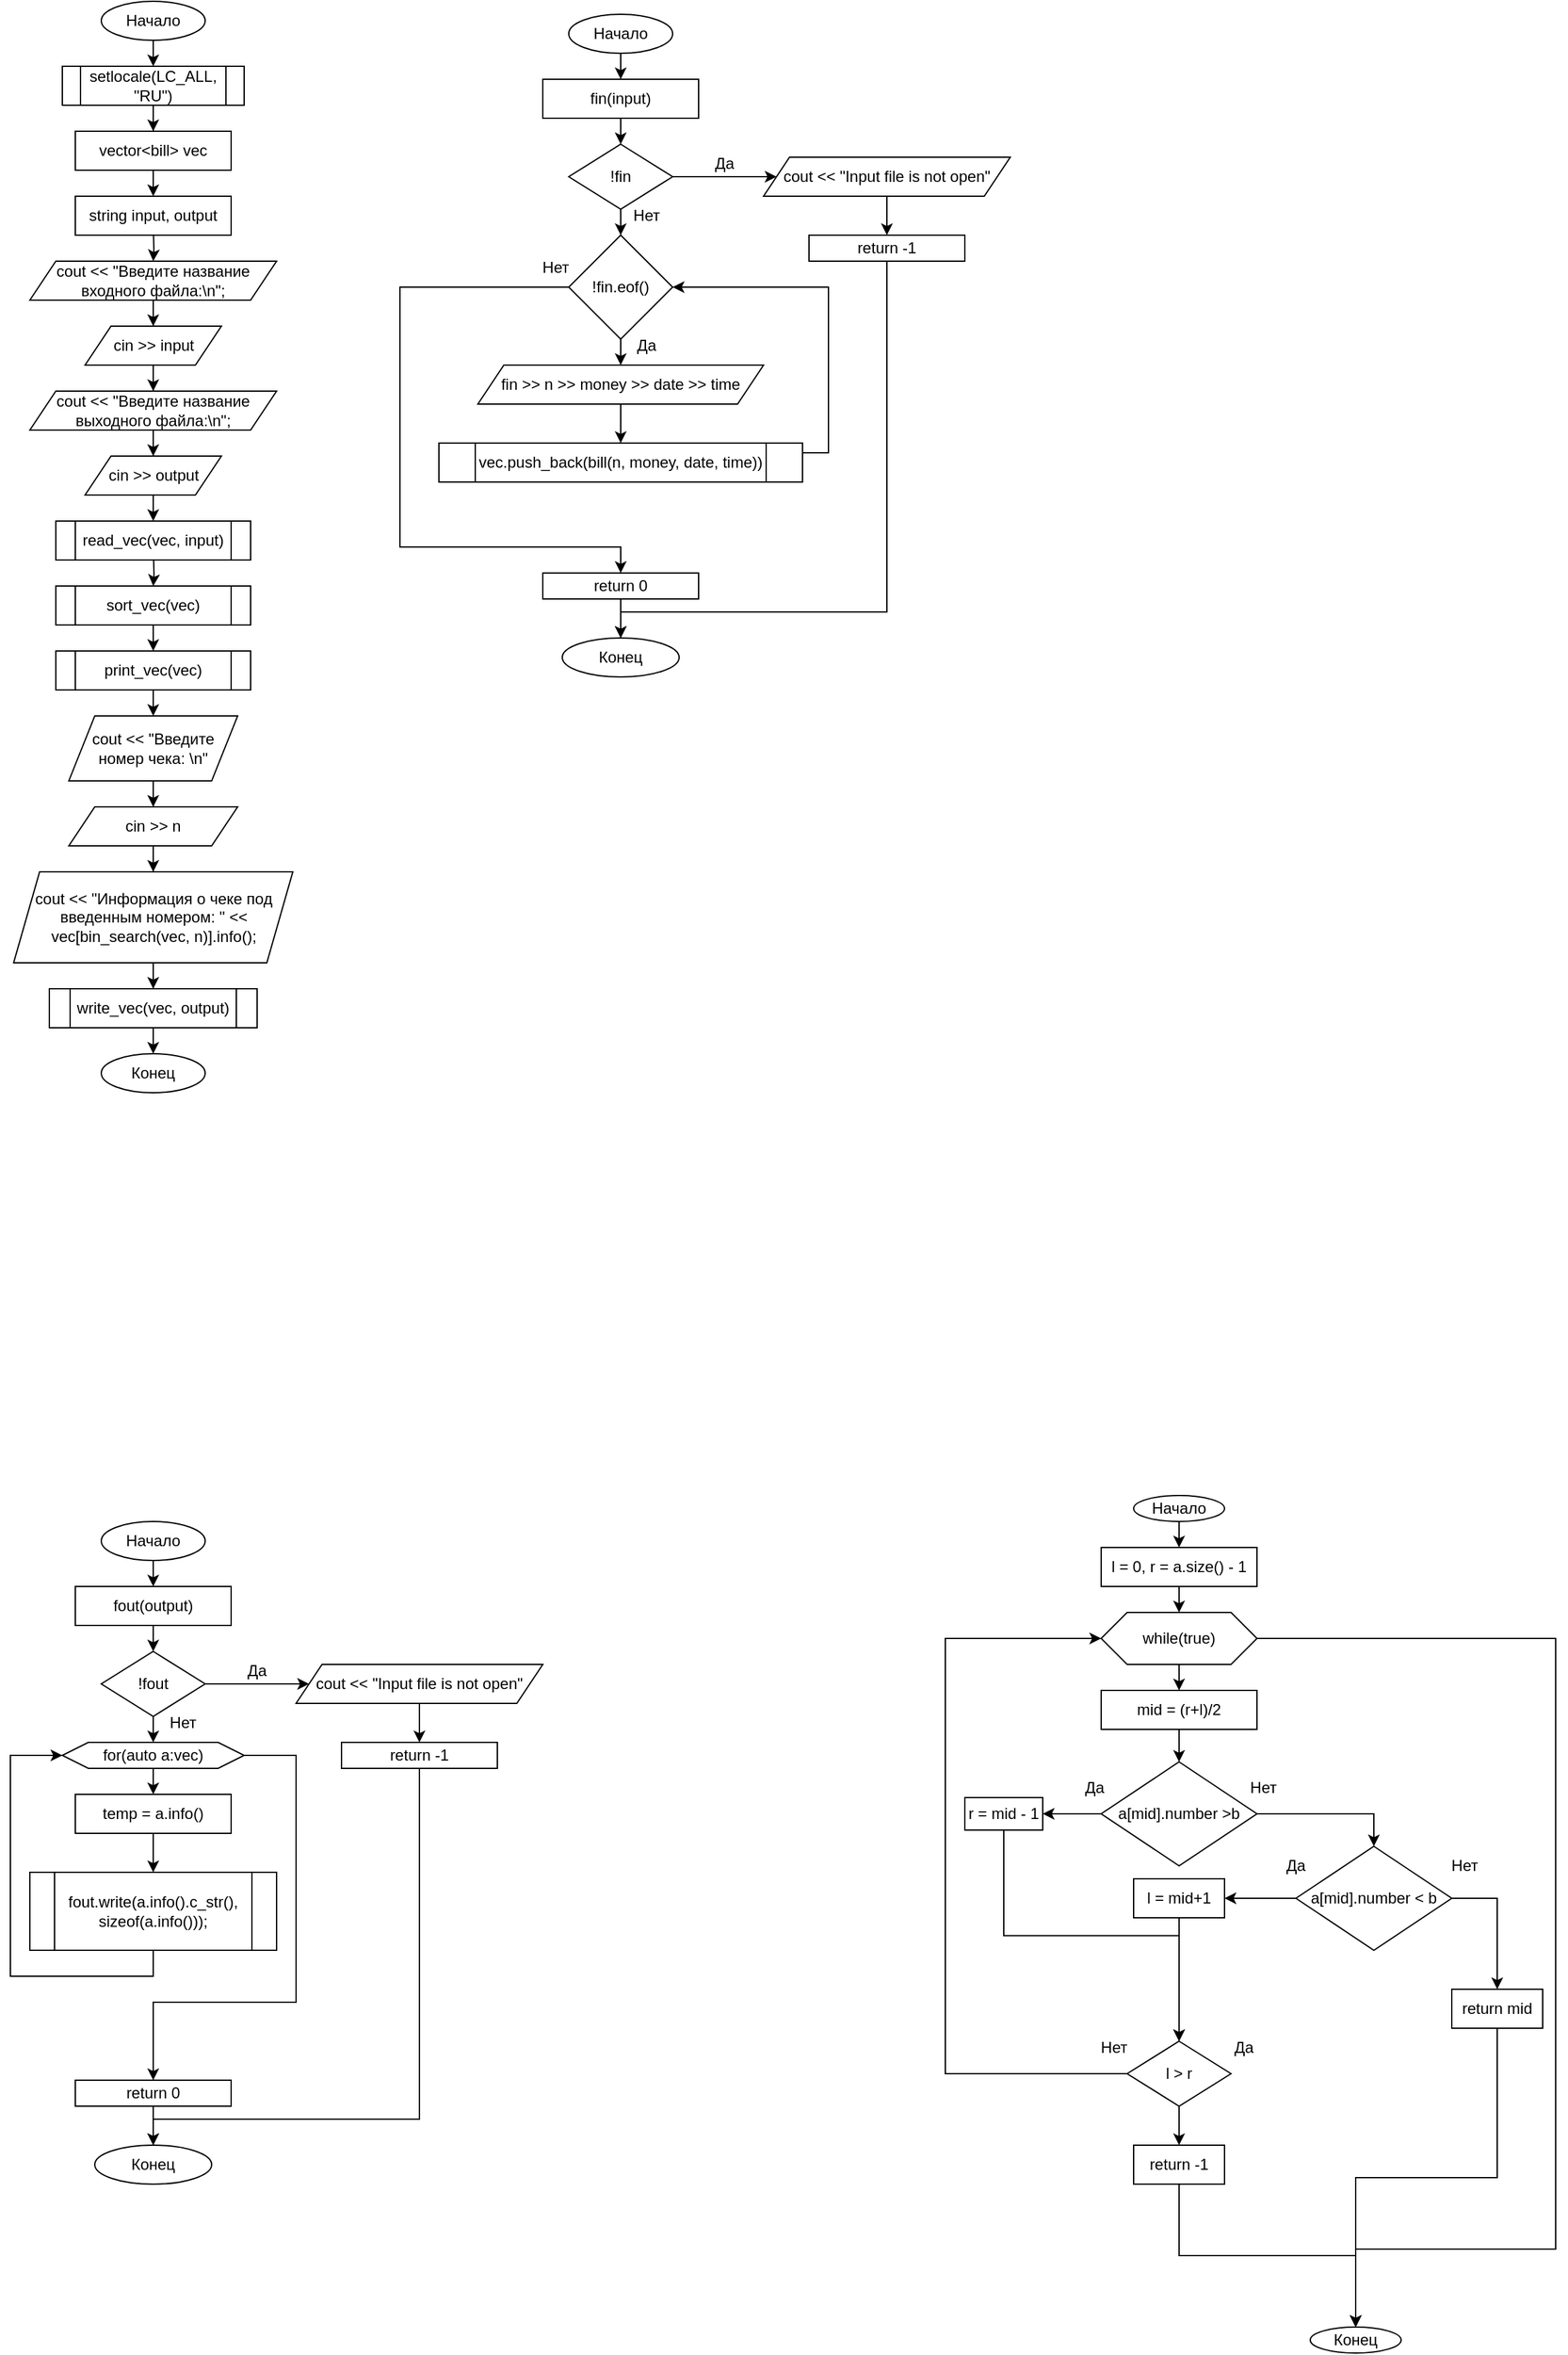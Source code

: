 <mxfile version="24.9.2">
  <diagram id="C5RBs43oDa-KdzZeNtuy" name="Page-1">
    <mxGraphModel dx="599" dy="1482" grid="1" gridSize="10" guides="1" tooltips="1" connect="1" arrows="1" fold="1" page="1" pageScale="1" pageWidth="827" pageHeight="1169" math="0" shadow="0">
      <root>
        <mxCell id="WIyWlLk6GJQsqaUBKTNV-0" />
        <mxCell id="WIyWlLk6GJQsqaUBKTNV-1" parent="WIyWlLk6GJQsqaUBKTNV-0" />
        <mxCell id="7FSXM4tq-Q16qzd7noBq-3" style="edgeStyle=orthogonalEdgeStyle;rounded=0;orthogonalLoop=1;jettySize=auto;html=1;exitX=0.5;exitY=1;exitDx=0;exitDy=0;entryX=0.5;entryY=0;entryDx=0;entryDy=0;" parent="WIyWlLk6GJQsqaUBKTNV-1" source="7FSXM4tq-Q16qzd7noBq-0" target="7FSXM4tq-Q16qzd7noBq-2" edge="1">
          <mxGeometry relative="1" as="geometry" />
        </mxCell>
        <mxCell id="7FSXM4tq-Q16qzd7noBq-0" value="Начало" style="ellipse;whiteSpace=wrap;html=1;" parent="WIyWlLk6GJQsqaUBKTNV-1" vertex="1">
          <mxGeometry x="310" y="80" width="80" height="30" as="geometry" />
        </mxCell>
        <mxCell id="7FSXM4tq-Q16qzd7noBq-17" style="edgeStyle=orthogonalEdgeStyle;rounded=0;orthogonalLoop=1;jettySize=auto;html=1;exitX=0.5;exitY=1;exitDx=0;exitDy=0;" parent="WIyWlLk6GJQsqaUBKTNV-1" source="7FSXM4tq-Q16qzd7noBq-2" target="7FSXM4tq-Q16qzd7noBq-15" edge="1">
          <mxGeometry relative="1" as="geometry" />
        </mxCell>
        <mxCell id="7FSXM4tq-Q16qzd7noBq-2" value="setlocale(LC_ALL, &quot;RU&quot;)" style="shape=process;whiteSpace=wrap;html=1;backgroundOutline=1;" parent="WIyWlLk6GJQsqaUBKTNV-1" vertex="1">
          <mxGeometry x="280" y="130" width="140" height="30" as="geometry" />
        </mxCell>
        <mxCell id="7FSXM4tq-Q16qzd7noBq-7" value="" style="edgeStyle=orthogonalEdgeStyle;rounded=0;orthogonalLoop=1;jettySize=auto;html=1;" parent="WIyWlLk6GJQsqaUBKTNV-1" source="7FSXM4tq-Q16qzd7noBq-4" target="7FSXM4tq-Q16qzd7noBq-6" edge="1">
          <mxGeometry relative="1" as="geometry" />
        </mxCell>
        <mxCell id="7FSXM4tq-Q16qzd7noBq-4" value="cout &amp;lt;&amp;lt; &quot;Введите название входного файла:\n&quot;;" style="shape=parallelogram;perimeter=parallelogramPerimeter;whiteSpace=wrap;html=1;fixedSize=1;" parent="WIyWlLk6GJQsqaUBKTNV-1" vertex="1">
          <mxGeometry x="255" y="280" width="190" height="30" as="geometry" />
        </mxCell>
        <mxCell id="7FSXM4tq-Q16qzd7noBq-11" style="edgeStyle=orthogonalEdgeStyle;rounded=0;orthogonalLoop=1;jettySize=auto;html=1;exitX=0.5;exitY=1;exitDx=0;exitDy=0;" parent="WIyWlLk6GJQsqaUBKTNV-1" source="7FSXM4tq-Q16qzd7noBq-6" target="7FSXM4tq-Q16qzd7noBq-9" edge="1">
          <mxGeometry relative="1" as="geometry" />
        </mxCell>
        <mxCell id="7FSXM4tq-Q16qzd7noBq-6" value="cin &amp;gt;&amp;gt; input" style="shape=parallelogram;perimeter=parallelogramPerimeter;whiteSpace=wrap;html=1;fixedSize=1;" parent="WIyWlLk6GJQsqaUBKTNV-1" vertex="1">
          <mxGeometry x="297.5" y="330" width="105" height="30" as="geometry" />
        </mxCell>
        <mxCell id="7FSXM4tq-Q16qzd7noBq-8" value="" style="edgeStyle=orthogonalEdgeStyle;rounded=0;orthogonalLoop=1;jettySize=auto;html=1;" parent="WIyWlLk6GJQsqaUBKTNV-1" source="7FSXM4tq-Q16qzd7noBq-9" target="7FSXM4tq-Q16qzd7noBq-10" edge="1">
          <mxGeometry relative="1" as="geometry" />
        </mxCell>
        <mxCell id="7FSXM4tq-Q16qzd7noBq-9" value="cout &amp;lt;&amp;lt; &quot;Введите название выходного файла:\n&quot;;" style="shape=parallelogram;perimeter=parallelogramPerimeter;whiteSpace=wrap;html=1;fixedSize=1;" parent="WIyWlLk6GJQsqaUBKTNV-1" vertex="1">
          <mxGeometry x="255" y="380" width="190" height="30" as="geometry" />
        </mxCell>
        <mxCell id="7FSXM4tq-Q16qzd7noBq-13" style="edgeStyle=orthogonalEdgeStyle;rounded=0;orthogonalLoop=1;jettySize=auto;html=1;exitX=0.5;exitY=1;exitDx=0;exitDy=0;entryX=0.5;entryY=0;entryDx=0;entryDy=0;" parent="WIyWlLk6GJQsqaUBKTNV-1" source="7FSXM4tq-Q16qzd7noBq-10" target="7FSXM4tq-Q16qzd7noBq-12" edge="1">
          <mxGeometry relative="1" as="geometry" />
        </mxCell>
        <mxCell id="7FSXM4tq-Q16qzd7noBq-10" value="cin &amp;gt;&amp;gt; output" style="shape=parallelogram;perimeter=parallelogramPerimeter;whiteSpace=wrap;html=1;fixedSize=1;" parent="WIyWlLk6GJQsqaUBKTNV-1" vertex="1">
          <mxGeometry x="297.5" y="430" width="105" height="30" as="geometry" />
        </mxCell>
        <mxCell id="7FSXM4tq-Q16qzd7noBq-20" value="" style="edgeStyle=orthogonalEdgeStyle;rounded=0;orthogonalLoop=1;jettySize=auto;html=1;" parent="WIyWlLk6GJQsqaUBKTNV-1" target="7FSXM4tq-Q16qzd7noBq-19" edge="1">
          <mxGeometry relative="1" as="geometry">
            <mxPoint x="350.059" y="500" as="sourcePoint" />
          </mxGeometry>
        </mxCell>
        <mxCell id="7FSXM4tq-Q16qzd7noBq-12" value="read_vec(vec, input)" style="shape=process;whiteSpace=wrap;html=1;backgroundOutline=1;" parent="WIyWlLk6GJQsqaUBKTNV-1" vertex="1">
          <mxGeometry x="275" y="480" width="150" height="30" as="geometry" />
        </mxCell>
        <mxCell id="7FSXM4tq-Q16qzd7noBq-18" style="edgeStyle=orthogonalEdgeStyle;rounded=0;orthogonalLoop=1;jettySize=auto;html=1;exitX=0.5;exitY=1;exitDx=0;exitDy=0;" parent="WIyWlLk6GJQsqaUBKTNV-1" target="7FSXM4tq-Q16qzd7noBq-4" edge="1">
          <mxGeometry relative="1" as="geometry">
            <mxPoint x="350" y="250.0" as="sourcePoint" />
          </mxGeometry>
        </mxCell>
        <mxCell id="7FSXM4tq-Q16qzd7noBq-14" value="string input, output" style="rounded=0;whiteSpace=wrap;html=1;" parent="WIyWlLk6GJQsqaUBKTNV-1" vertex="1">
          <mxGeometry x="290" y="230" width="120" height="30" as="geometry" />
        </mxCell>
        <mxCell id="7FSXM4tq-Q16qzd7noBq-16" style="edgeStyle=orthogonalEdgeStyle;rounded=0;orthogonalLoop=1;jettySize=auto;html=1;exitX=0.5;exitY=1;exitDx=0;exitDy=0;entryX=0.5;entryY=0;entryDx=0;entryDy=0;" parent="WIyWlLk6GJQsqaUBKTNV-1" source="7FSXM4tq-Q16qzd7noBq-15" target="7FSXM4tq-Q16qzd7noBq-14" edge="1">
          <mxGeometry relative="1" as="geometry" />
        </mxCell>
        <mxCell id="7FSXM4tq-Q16qzd7noBq-15" value="vector&amp;lt;bill&amp;gt; vec" style="rounded=0;whiteSpace=wrap;html=1;" parent="WIyWlLk6GJQsqaUBKTNV-1" vertex="1">
          <mxGeometry x="290" y="180" width="120" height="30" as="geometry" />
        </mxCell>
        <mxCell id="7FSXM4tq-Q16qzd7noBq-33" style="edgeStyle=orthogonalEdgeStyle;rounded=0;orthogonalLoop=1;jettySize=auto;html=1;exitX=0.5;exitY=1;exitDx=0;exitDy=0;entryX=0.5;entryY=0;entryDx=0;entryDy=0;" parent="WIyWlLk6GJQsqaUBKTNV-1" target="7FSXM4tq-Q16qzd7noBq-32" edge="1">
          <mxGeometry relative="1" as="geometry">
            <mxPoint x="350" y="550" as="sourcePoint" />
          </mxGeometry>
        </mxCell>
        <mxCell id="7FSXM4tq-Q16qzd7noBq-19" value="sort_vec(vec)" style="shape=process;whiteSpace=wrap;html=1;backgroundOutline=1;" parent="WIyWlLk6GJQsqaUBKTNV-1" vertex="1">
          <mxGeometry x="275" y="530" width="150" height="30" as="geometry" />
        </mxCell>
        <mxCell id="7FSXM4tq-Q16qzd7noBq-24" value="" style="edgeStyle=orthogonalEdgeStyle;rounded=0;orthogonalLoop=1;jettySize=auto;html=1;" parent="WIyWlLk6GJQsqaUBKTNV-1" source="7FSXM4tq-Q16qzd7noBq-21" target="7FSXM4tq-Q16qzd7noBq-23" edge="1">
          <mxGeometry relative="1" as="geometry" />
        </mxCell>
        <mxCell id="7FSXM4tq-Q16qzd7noBq-21" value="cout &amp;lt;&amp;lt; &quot;Введите номер чека: \n&quot;" style="shape=parallelogram;perimeter=parallelogramPerimeter;whiteSpace=wrap;html=1;fixedSize=1;" parent="WIyWlLk6GJQsqaUBKTNV-1" vertex="1">
          <mxGeometry x="285" y="630" width="130" height="50" as="geometry" />
        </mxCell>
        <mxCell id="7FSXM4tq-Q16qzd7noBq-26" value="" style="edgeStyle=orthogonalEdgeStyle;rounded=0;orthogonalLoop=1;jettySize=auto;html=1;" parent="WIyWlLk6GJQsqaUBKTNV-1" source="7FSXM4tq-Q16qzd7noBq-23" target="7FSXM4tq-Q16qzd7noBq-25" edge="1">
          <mxGeometry relative="1" as="geometry" />
        </mxCell>
        <mxCell id="7FSXM4tq-Q16qzd7noBq-23" value="cin &amp;gt;&amp;gt; n" style="shape=parallelogram;perimeter=parallelogramPerimeter;whiteSpace=wrap;html=1;fixedSize=1;" parent="WIyWlLk6GJQsqaUBKTNV-1" vertex="1">
          <mxGeometry x="285" y="700" width="130" height="30" as="geometry" />
        </mxCell>
        <mxCell id="7FSXM4tq-Q16qzd7noBq-28" value="" style="edgeStyle=orthogonalEdgeStyle;rounded=0;orthogonalLoop=1;jettySize=auto;html=1;" parent="WIyWlLk6GJQsqaUBKTNV-1" source="7FSXM4tq-Q16qzd7noBq-25" target="7FSXM4tq-Q16qzd7noBq-27" edge="1">
          <mxGeometry relative="1" as="geometry" />
        </mxCell>
        <mxCell id="7FSXM4tq-Q16qzd7noBq-25" value="cout &amp;lt;&amp;lt; &quot;Информация о чеке под введенным номером: &quot; &amp;lt;&amp;lt; vec[bin_search(vec, n)].info();" style="shape=parallelogram;perimeter=parallelogramPerimeter;whiteSpace=wrap;html=1;fixedSize=1;" parent="WIyWlLk6GJQsqaUBKTNV-1" vertex="1">
          <mxGeometry x="242.5" y="750" width="215" height="70" as="geometry" />
        </mxCell>
        <mxCell id="7FSXM4tq-Q16qzd7noBq-31" style="edgeStyle=orthogonalEdgeStyle;rounded=0;orthogonalLoop=1;jettySize=auto;html=1;exitX=0.5;exitY=1;exitDx=0;exitDy=0;entryX=0.5;entryY=0;entryDx=0;entryDy=0;" parent="WIyWlLk6GJQsqaUBKTNV-1" source="7FSXM4tq-Q16qzd7noBq-27" target="7FSXM4tq-Q16qzd7noBq-30" edge="1">
          <mxGeometry relative="1" as="geometry" />
        </mxCell>
        <mxCell id="7FSXM4tq-Q16qzd7noBq-27" value="write_vec(vec, output)" style="shape=process;whiteSpace=wrap;html=1;backgroundOutline=1;" parent="WIyWlLk6GJQsqaUBKTNV-1" vertex="1">
          <mxGeometry x="270" y="840" width="160" height="30" as="geometry" />
        </mxCell>
        <mxCell id="7FSXM4tq-Q16qzd7noBq-30" value="Конец" style="ellipse;whiteSpace=wrap;html=1;" parent="WIyWlLk6GJQsqaUBKTNV-1" vertex="1">
          <mxGeometry x="310" y="890" width="80" height="30" as="geometry" />
        </mxCell>
        <mxCell id="7FSXM4tq-Q16qzd7noBq-34" style="edgeStyle=orthogonalEdgeStyle;rounded=0;orthogonalLoop=1;jettySize=auto;html=1;exitX=0.5;exitY=1;exitDx=0;exitDy=0;entryX=0.5;entryY=0;entryDx=0;entryDy=0;" parent="WIyWlLk6GJQsqaUBKTNV-1" source="7FSXM4tq-Q16qzd7noBq-32" target="7FSXM4tq-Q16qzd7noBq-21" edge="1">
          <mxGeometry relative="1" as="geometry" />
        </mxCell>
        <mxCell id="7FSXM4tq-Q16qzd7noBq-32" value="print_vec(vec)" style="shape=process;whiteSpace=wrap;html=1;backgroundOutline=1;" parent="WIyWlLk6GJQsqaUBKTNV-1" vertex="1">
          <mxGeometry x="275" y="580" width="150" height="30" as="geometry" />
        </mxCell>
        <mxCell id="7FSXM4tq-Q16qzd7noBq-37" style="edgeStyle=orthogonalEdgeStyle;rounded=0;orthogonalLoop=1;jettySize=auto;html=1;exitX=0.5;exitY=1;exitDx=0;exitDy=0;entryX=0.5;entryY=0;entryDx=0;entryDy=0;" parent="WIyWlLk6GJQsqaUBKTNV-1" source="7FSXM4tq-Q16qzd7noBq-35" target="7FSXM4tq-Q16qzd7noBq-36" edge="1">
          <mxGeometry relative="1" as="geometry" />
        </mxCell>
        <mxCell id="7FSXM4tq-Q16qzd7noBq-35" value="Начало" style="ellipse;whiteSpace=wrap;html=1;" parent="WIyWlLk6GJQsqaUBKTNV-1" vertex="1">
          <mxGeometry x="670" y="90" width="80" height="30" as="geometry" />
        </mxCell>
        <mxCell id="c08ji47anEEDUTYo2xBU-4" style="edgeStyle=orthogonalEdgeStyle;rounded=0;orthogonalLoop=1;jettySize=auto;html=1;exitX=0.5;exitY=1;exitDx=0;exitDy=0;entryX=0.5;entryY=0;entryDx=0;entryDy=0;" edge="1" parent="WIyWlLk6GJQsqaUBKTNV-1" source="7FSXM4tq-Q16qzd7noBq-36" target="7FSXM4tq-Q16qzd7noBq-38">
          <mxGeometry relative="1" as="geometry" />
        </mxCell>
        <mxCell id="7FSXM4tq-Q16qzd7noBq-36" value="fin(input)" style="rounded=0;whiteSpace=wrap;html=1;" parent="WIyWlLk6GJQsqaUBKTNV-1" vertex="1">
          <mxGeometry x="650" y="140" width="120" height="30" as="geometry" />
        </mxCell>
        <mxCell id="c08ji47anEEDUTYo2xBU-2" style="edgeStyle=orthogonalEdgeStyle;rounded=0;orthogonalLoop=1;jettySize=auto;html=1;exitX=1;exitY=0.5;exitDx=0;exitDy=0;entryX=0;entryY=0.5;entryDx=0;entryDy=0;" edge="1" parent="WIyWlLk6GJQsqaUBKTNV-1" source="7FSXM4tq-Q16qzd7noBq-38" target="7FSXM4tq-Q16qzd7noBq-39">
          <mxGeometry relative="1" as="geometry" />
        </mxCell>
        <mxCell id="c08ji47anEEDUTYo2xBU-6" style="edgeStyle=orthogonalEdgeStyle;rounded=0;orthogonalLoop=1;jettySize=auto;html=1;exitX=0.5;exitY=1;exitDx=0;exitDy=0;entryX=0.5;entryY=0;entryDx=0;entryDy=0;" edge="1" parent="WIyWlLk6GJQsqaUBKTNV-1" source="7FSXM4tq-Q16qzd7noBq-38" target="c08ji47anEEDUTYo2xBU-5">
          <mxGeometry relative="1" as="geometry" />
        </mxCell>
        <mxCell id="7FSXM4tq-Q16qzd7noBq-38" value="!fin" style="rhombus;whiteSpace=wrap;html=1;" parent="WIyWlLk6GJQsqaUBKTNV-1" vertex="1">
          <mxGeometry x="670" y="190" width="80" height="50" as="geometry" />
        </mxCell>
        <mxCell id="c08ji47anEEDUTYo2xBU-1" style="edgeStyle=orthogonalEdgeStyle;rounded=0;orthogonalLoop=1;jettySize=auto;html=1;exitX=0.5;exitY=1;exitDx=0;exitDy=0;entryX=0.5;entryY=0;entryDx=0;entryDy=0;" edge="1" parent="WIyWlLk6GJQsqaUBKTNV-1" source="7FSXM4tq-Q16qzd7noBq-39" target="c08ji47anEEDUTYo2xBU-0">
          <mxGeometry relative="1" as="geometry" />
        </mxCell>
        <mxCell id="7FSXM4tq-Q16qzd7noBq-39" value="cout &amp;lt;&amp;lt; &quot;Input file is not open&quot;" style="shape=parallelogram;perimeter=parallelogramPerimeter;whiteSpace=wrap;html=1;fixedSize=1;" parent="WIyWlLk6GJQsqaUBKTNV-1" vertex="1">
          <mxGeometry x="820" y="200" width="190" height="30" as="geometry" />
        </mxCell>
        <mxCell id="c08ji47anEEDUTYo2xBU-46" style="edgeStyle=orthogonalEdgeStyle;rounded=0;orthogonalLoop=1;jettySize=auto;html=1;exitX=0.5;exitY=1;exitDx=0;exitDy=0;entryX=0.5;entryY=0;entryDx=0;entryDy=0;" edge="1" parent="WIyWlLk6GJQsqaUBKTNV-1" source="c08ji47anEEDUTYo2xBU-0" target="c08ji47anEEDUTYo2xBU-18">
          <mxGeometry relative="1" as="geometry">
            <Array as="points">
              <mxPoint x="915" y="550" />
              <mxPoint x="710" y="550" />
            </Array>
          </mxGeometry>
        </mxCell>
        <mxCell id="c08ji47anEEDUTYo2xBU-0" value="return -1" style="rounded=0;whiteSpace=wrap;html=1;" vertex="1" parent="WIyWlLk6GJQsqaUBKTNV-1">
          <mxGeometry x="855" y="260" width="120" height="20" as="geometry" />
        </mxCell>
        <mxCell id="c08ji47anEEDUTYo2xBU-3" value="Да" style="text;html=1;align=center;verticalAlign=middle;whiteSpace=wrap;rounded=0;" vertex="1" parent="WIyWlLk6GJQsqaUBKTNV-1">
          <mxGeometry x="760" y="190" width="60" height="30" as="geometry" />
        </mxCell>
        <mxCell id="c08ji47anEEDUTYo2xBU-8" style="edgeStyle=orthogonalEdgeStyle;rounded=0;orthogonalLoop=1;jettySize=auto;html=1;exitX=0.5;exitY=1;exitDx=0;exitDy=0;entryX=0.5;entryY=0;entryDx=0;entryDy=0;" edge="1" parent="WIyWlLk6GJQsqaUBKTNV-1" source="c08ji47anEEDUTYo2xBU-5" target="c08ji47anEEDUTYo2xBU-7">
          <mxGeometry relative="1" as="geometry" />
        </mxCell>
        <mxCell id="c08ji47anEEDUTYo2xBU-16" style="edgeStyle=orthogonalEdgeStyle;rounded=0;orthogonalLoop=1;jettySize=auto;html=1;exitX=0;exitY=0.5;exitDx=0;exitDy=0;entryX=0.5;entryY=0;entryDx=0;entryDy=0;" edge="1" parent="WIyWlLk6GJQsqaUBKTNV-1" source="c08ji47anEEDUTYo2xBU-5" target="c08ji47anEEDUTYo2xBU-15">
          <mxGeometry relative="1" as="geometry">
            <Array as="points">
              <mxPoint x="540" y="300" />
              <mxPoint x="540" y="500" />
            </Array>
          </mxGeometry>
        </mxCell>
        <mxCell id="c08ji47anEEDUTYo2xBU-5" value="!fin.eof()" style="rhombus;whiteSpace=wrap;html=1;" vertex="1" parent="WIyWlLk6GJQsqaUBKTNV-1">
          <mxGeometry x="670" y="260" width="80" height="80" as="geometry" />
        </mxCell>
        <mxCell id="c08ji47anEEDUTYo2xBU-10" style="edgeStyle=orthogonalEdgeStyle;rounded=0;orthogonalLoop=1;jettySize=auto;html=1;exitX=0.5;exitY=1;exitDx=0;exitDy=0;entryX=0.5;entryY=0;entryDx=0;entryDy=0;" edge="1" parent="WIyWlLk6GJQsqaUBKTNV-1" source="c08ji47anEEDUTYo2xBU-7" target="c08ji47anEEDUTYo2xBU-9">
          <mxGeometry relative="1" as="geometry" />
        </mxCell>
        <mxCell id="c08ji47anEEDUTYo2xBU-7" value="fin &amp;gt;&amp;gt; n &amp;gt;&amp;gt; money &amp;gt;&amp;gt; date &amp;gt;&amp;gt; time" style="shape=parallelogram;perimeter=parallelogramPerimeter;whiteSpace=wrap;html=1;fixedSize=1;" vertex="1" parent="WIyWlLk6GJQsqaUBKTNV-1">
          <mxGeometry x="600" y="360" width="220" height="30" as="geometry" />
        </mxCell>
        <mxCell id="c08ji47anEEDUTYo2xBU-11" style="edgeStyle=orthogonalEdgeStyle;rounded=0;orthogonalLoop=1;jettySize=auto;html=1;exitX=1;exitY=0.25;exitDx=0;exitDy=0;entryX=1;entryY=0.5;entryDx=0;entryDy=0;" edge="1" parent="WIyWlLk6GJQsqaUBKTNV-1" source="c08ji47anEEDUTYo2xBU-9" target="c08ji47anEEDUTYo2xBU-5">
          <mxGeometry relative="1" as="geometry" />
        </mxCell>
        <mxCell id="c08ji47anEEDUTYo2xBU-9" value="vec.push_back(bill(n, money, date, time))" style="shape=process;whiteSpace=wrap;html=1;backgroundOutline=1;" vertex="1" parent="WIyWlLk6GJQsqaUBKTNV-1">
          <mxGeometry x="570" y="420" width="280" height="30" as="geometry" />
        </mxCell>
        <mxCell id="c08ji47anEEDUTYo2xBU-12" value="Нет" style="text;html=1;align=center;verticalAlign=middle;whiteSpace=wrap;rounded=0;" vertex="1" parent="WIyWlLk6GJQsqaUBKTNV-1">
          <mxGeometry x="700" y="230" width="60" height="30" as="geometry" />
        </mxCell>
        <mxCell id="c08ji47anEEDUTYo2xBU-13" value="Да" style="text;html=1;align=center;verticalAlign=middle;whiteSpace=wrap;rounded=0;" vertex="1" parent="WIyWlLk6GJQsqaUBKTNV-1">
          <mxGeometry x="700" y="330" width="60" height="30" as="geometry" />
        </mxCell>
        <mxCell id="c08ji47anEEDUTYo2xBU-19" style="edgeStyle=orthogonalEdgeStyle;rounded=0;orthogonalLoop=1;jettySize=auto;html=1;exitX=0.5;exitY=1;exitDx=0;exitDy=0;entryX=0.5;entryY=0;entryDx=0;entryDy=0;" edge="1" parent="WIyWlLk6GJQsqaUBKTNV-1" source="c08ji47anEEDUTYo2xBU-15" target="c08ji47anEEDUTYo2xBU-18">
          <mxGeometry relative="1" as="geometry" />
        </mxCell>
        <mxCell id="c08ji47anEEDUTYo2xBU-15" value="return 0" style="rounded=0;whiteSpace=wrap;html=1;" vertex="1" parent="WIyWlLk6GJQsqaUBKTNV-1">
          <mxGeometry x="650" y="520" width="120" height="20" as="geometry" />
        </mxCell>
        <mxCell id="c08ji47anEEDUTYo2xBU-17" value="Нет" style="text;html=1;align=center;verticalAlign=middle;whiteSpace=wrap;rounded=0;" vertex="1" parent="WIyWlLk6GJQsqaUBKTNV-1">
          <mxGeometry x="630" y="270" width="60" height="30" as="geometry" />
        </mxCell>
        <mxCell id="c08ji47anEEDUTYo2xBU-18" value="Конец" style="ellipse;whiteSpace=wrap;html=1;" vertex="1" parent="WIyWlLk6GJQsqaUBKTNV-1">
          <mxGeometry x="665" y="570" width="90" height="30" as="geometry" />
        </mxCell>
        <mxCell id="c08ji47anEEDUTYo2xBU-21" style="edgeStyle=orthogonalEdgeStyle;rounded=0;orthogonalLoop=1;jettySize=auto;html=1;exitX=0.5;exitY=1;exitDx=0;exitDy=0;entryX=0.5;entryY=0;entryDx=0;entryDy=0;" edge="1" parent="WIyWlLk6GJQsqaUBKTNV-1" source="c08ji47anEEDUTYo2xBU-22" target="c08ji47anEEDUTYo2xBU-24">
          <mxGeometry relative="1" as="geometry" />
        </mxCell>
        <mxCell id="c08ji47anEEDUTYo2xBU-22" value="Начало" style="ellipse;whiteSpace=wrap;html=1;" vertex="1" parent="WIyWlLk6GJQsqaUBKTNV-1">
          <mxGeometry x="310" y="1250" width="80" height="30" as="geometry" />
        </mxCell>
        <mxCell id="c08ji47anEEDUTYo2xBU-23" style="edgeStyle=orthogonalEdgeStyle;rounded=0;orthogonalLoop=1;jettySize=auto;html=1;exitX=0.5;exitY=1;exitDx=0;exitDy=0;entryX=0.5;entryY=0;entryDx=0;entryDy=0;" edge="1" parent="WIyWlLk6GJQsqaUBKTNV-1" source="c08ji47anEEDUTYo2xBU-24" target="c08ji47anEEDUTYo2xBU-27">
          <mxGeometry relative="1" as="geometry" />
        </mxCell>
        <mxCell id="c08ji47anEEDUTYo2xBU-24" value="fout(output)" style="rounded=0;whiteSpace=wrap;html=1;" vertex="1" parent="WIyWlLk6GJQsqaUBKTNV-1">
          <mxGeometry x="290" y="1300" width="120" height="30" as="geometry" />
        </mxCell>
        <mxCell id="c08ji47anEEDUTYo2xBU-25" style="edgeStyle=orthogonalEdgeStyle;rounded=0;orthogonalLoop=1;jettySize=auto;html=1;exitX=1;exitY=0.5;exitDx=0;exitDy=0;entryX=0;entryY=0.5;entryDx=0;entryDy=0;" edge="1" parent="WIyWlLk6GJQsqaUBKTNV-1" source="c08ji47anEEDUTYo2xBU-27" target="c08ji47anEEDUTYo2xBU-29">
          <mxGeometry relative="1" as="geometry" />
        </mxCell>
        <mxCell id="c08ji47anEEDUTYo2xBU-53" style="edgeStyle=orthogonalEdgeStyle;rounded=0;orthogonalLoop=1;jettySize=auto;html=1;exitX=0.5;exitY=1;exitDx=0;exitDy=0;entryX=0.5;entryY=0;entryDx=0;entryDy=0;" edge="1" parent="WIyWlLk6GJQsqaUBKTNV-1" source="c08ji47anEEDUTYo2xBU-27" target="c08ji47anEEDUTYo2xBU-47">
          <mxGeometry relative="1" as="geometry" />
        </mxCell>
        <mxCell id="c08ji47anEEDUTYo2xBU-27" value="!fout" style="rhombus;whiteSpace=wrap;html=1;" vertex="1" parent="WIyWlLk6GJQsqaUBKTNV-1">
          <mxGeometry x="310" y="1350" width="80" height="50" as="geometry" />
        </mxCell>
        <mxCell id="c08ji47anEEDUTYo2xBU-28" style="edgeStyle=orthogonalEdgeStyle;rounded=0;orthogonalLoop=1;jettySize=auto;html=1;exitX=0.5;exitY=1;exitDx=0;exitDy=0;entryX=0.5;entryY=0;entryDx=0;entryDy=0;" edge="1" parent="WIyWlLk6GJQsqaUBKTNV-1" source="c08ji47anEEDUTYo2xBU-29" target="c08ji47anEEDUTYo2xBU-31">
          <mxGeometry relative="1" as="geometry" />
        </mxCell>
        <mxCell id="c08ji47anEEDUTYo2xBU-29" value="cout &amp;lt;&amp;lt; &quot;Input file is not open&quot;" style="shape=parallelogram;perimeter=parallelogramPerimeter;whiteSpace=wrap;html=1;fixedSize=1;" vertex="1" parent="WIyWlLk6GJQsqaUBKTNV-1">
          <mxGeometry x="460" y="1360" width="190" height="30" as="geometry" />
        </mxCell>
        <mxCell id="c08ji47anEEDUTYo2xBU-55" style="edgeStyle=orthogonalEdgeStyle;rounded=0;orthogonalLoop=1;jettySize=auto;html=1;exitX=0.5;exitY=1;exitDx=0;exitDy=0;entryX=0.5;entryY=0;entryDx=0;entryDy=0;" edge="1" parent="WIyWlLk6GJQsqaUBKTNV-1" source="c08ji47anEEDUTYo2xBU-31" target="c08ji47anEEDUTYo2xBU-45">
          <mxGeometry relative="1" as="geometry">
            <Array as="points">
              <mxPoint x="555" y="1710" />
              <mxPoint x="350" y="1710" />
            </Array>
          </mxGeometry>
        </mxCell>
        <mxCell id="c08ji47anEEDUTYo2xBU-31" value="return -1" style="rounded=0;whiteSpace=wrap;html=1;" vertex="1" parent="WIyWlLk6GJQsqaUBKTNV-1">
          <mxGeometry x="495" y="1420" width="120" height="20" as="geometry" />
        </mxCell>
        <mxCell id="c08ji47anEEDUTYo2xBU-32" value="Да" style="text;html=1;align=center;verticalAlign=middle;whiteSpace=wrap;rounded=0;" vertex="1" parent="WIyWlLk6GJQsqaUBKTNV-1">
          <mxGeometry x="400" y="1350" width="60" height="30" as="geometry" />
        </mxCell>
        <mxCell id="c08ji47anEEDUTYo2xBU-40" value="Нет" style="text;html=1;align=center;verticalAlign=middle;whiteSpace=wrap;rounded=0;" vertex="1" parent="WIyWlLk6GJQsqaUBKTNV-1">
          <mxGeometry x="342.5" y="1390" width="60" height="30" as="geometry" />
        </mxCell>
        <mxCell id="c08ji47anEEDUTYo2xBU-42" style="edgeStyle=orthogonalEdgeStyle;rounded=0;orthogonalLoop=1;jettySize=auto;html=1;exitX=0.5;exitY=1;exitDx=0;exitDy=0;entryX=0.5;entryY=0;entryDx=0;entryDy=0;" edge="1" parent="WIyWlLk6GJQsqaUBKTNV-1" source="c08ji47anEEDUTYo2xBU-43" target="c08ji47anEEDUTYo2xBU-45">
          <mxGeometry relative="1" as="geometry" />
        </mxCell>
        <mxCell id="c08ji47anEEDUTYo2xBU-43" value="return 0" style="rounded=0;whiteSpace=wrap;html=1;" vertex="1" parent="WIyWlLk6GJQsqaUBKTNV-1">
          <mxGeometry x="290" y="1680" width="120" height="20" as="geometry" />
        </mxCell>
        <mxCell id="c08ji47anEEDUTYo2xBU-45" value="Конец" style="ellipse;whiteSpace=wrap;html=1;" vertex="1" parent="WIyWlLk6GJQsqaUBKTNV-1">
          <mxGeometry x="305" y="1730" width="90" height="30" as="geometry" />
        </mxCell>
        <mxCell id="c08ji47anEEDUTYo2xBU-49" style="edgeStyle=orthogonalEdgeStyle;rounded=0;orthogonalLoop=1;jettySize=auto;html=1;exitX=0.5;exitY=1;exitDx=0;exitDy=0;entryX=0.5;entryY=0;entryDx=0;entryDy=0;" edge="1" parent="WIyWlLk6GJQsqaUBKTNV-1" source="c08ji47anEEDUTYo2xBU-47" target="c08ji47anEEDUTYo2xBU-48">
          <mxGeometry relative="1" as="geometry" />
        </mxCell>
        <mxCell id="c08ji47anEEDUTYo2xBU-54" style="edgeStyle=orthogonalEdgeStyle;rounded=0;orthogonalLoop=1;jettySize=auto;html=1;exitX=1;exitY=0.5;exitDx=0;exitDy=0;entryX=0.5;entryY=0;entryDx=0;entryDy=0;" edge="1" parent="WIyWlLk6GJQsqaUBKTNV-1" source="c08ji47anEEDUTYo2xBU-47" target="c08ji47anEEDUTYo2xBU-43">
          <mxGeometry relative="1" as="geometry">
            <Array as="points">
              <mxPoint x="460" y="1430" />
              <mxPoint x="460" y="1620" />
              <mxPoint x="350" y="1620" />
            </Array>
          </mxGeometry>
        </mxCell>
        <mxCell id="c08ji47anEEDUTYo2xBU-47" value="for(auto a:vec)" style="shape=hexagon;perimeter=hexagonPerimeter2;whiteSpace=wrap;html=1;fixedSize=1;" vertex="1" parent="WIyWlLk6GJQsqaUBKTNV-1">
          <mxGeometry x="280" y="1420" width="140" height="20" as="geometry" />
        </mxCell>
        <mxCell id="c08ji47anEEDUTYo2xBU-51" style="edgeStyle=orthogonalEdgeStyle;rounded=0;orthogonalLoop=1;jettySize=auto;html=1;exitX=0.5;exitY=1;exitDx=0;exitDy=0;entryX=0.5;entryY=0;entryDx=0;entryDy=0;" edge="1" parent="WIyWlLk6GJQsqaUBKTNV-1" source="c08ji47anEEDUTYo2xBU-48" target="c08ji47anEEDUTYo2xBU-50">
          <mxGeometry relative="1" as="geometry" />
        </mxCell>
        <mxCell id="c08ji47anEEDUTYo2xBU-48" value="temp = a.info()" style="rounded=0;whiteSpace=wrap;html=1;" vertex="1" parent="WIyWlLk6GJQsqaUBKTNV-1">
          <mxGeometry x="290" y="1460" width="120" height="30" as="geometry" />
        </mxCell>
        <mxCell id="c08ji47anEEDUTYo2xBU-52" style="edgeStyle=orthogonalEdgeStyle;rounded=0;orthogonalLoop=1;jettySize=auto;html=1;exitX=0.5;exitY=1;exitDx=0;exitDy=0;entryX=0;entryY=0.5;entryDx=0;entryDy=0;" edge="1" parent="WIyWlLk6GJQsqaUBKTNV-1" source="c08ji47anEEDUTYo2xBU-50" target="c08ji47anEEDUTYo2xBU-47">
          <mxGeometry relative="1" as="geometry">
            <Array as="points">
              <mxPoint x="350" y="1600" />
              <mxPoint x="240" y="1600" />
              <mxPoint x="240" y="1430" />
            </Array>
          </mxGeometry>
        </mxCell>
        <mxCell id="c08ji47anEEDUTYo2xBU-50" value="fout.write(a.info().c_str(), sizeof(a.info()));" style="shape=process;whiteSpace=wrap;html=1;backgroundOutline=1;" vertex="1" parent="WIyWlLk6GJQsqaUBKTNV-1">
          <mxGeometry x="255" y="1520" width="190" height="60" as="geometry" />
        </mxCell>
        <mxCell id="c08ji47anEEDUTYo2xBU-145" style="edgeStyle=orthogonalEdgeStyle;rounded=0;orthogonalLoop=1;jettySize=auto;html=1;exitX=0.5;exitY=1;exitDx=0;exitDy=0;entryX=0.5;entryY=0;entryDx=0;entryDy=0;" edge="1" parent="WIyWlLk6GJQsqaUBKTNV-1" source="c08ji47anEEDUTYo2xBU-101" target="c08ji47anEEDUTYo2xBU-144">
          <mxGeometry relative="1" as="geometry" />
        </mxCell>
        <mxCell id="c08ji47anEEDUTYo2xBU-101" value="Начало" style="ellipse;whiteSpace=wrap;html=1;" vertex="1" parent="WIyWlLk6GJQsqaUBKTNV-1">
          <mxGeometry x="1105" y="1230" width="70" height="20" as="geometry" />
        </mxCell>
        <mxCell id="c08ji47anEEDUTYo2xBU-143" value="Конец" style="ellipse;whiteSpace=wrap;html=1;" vertex="1" parent="WIyWlLk6GJQsqaUBKTNV-1">
          <mxGeometry x="1241" y="1870" width="70" height="20" as="geometry" />
        </mxCell>
        <mxCell id="c08ji47anEEDUTYo2xBU-148" style="edgeStyle=orthogonalEdgeStyle;rounded=0;orthogonalLoop=1;jettySize=auto;html=1;exitX=0.5;exitY=1;exitDx=0;exitDy=0;entryX=0.5;entryY=0;entryDx=0;entryDy=0;" edge="1" parent="WIyWlLk6GJQsqaUBKTNV-1" source="c08ji47anEEDUTYo2xBU-144" target="c08ji47anEEDUTYo2xBU-147">
          <mxGeometry relative="1" as="geometry" />
        </mxCell>
        <mxCell id="c08ji47anEEDUTYo2xBU-144" value="l = 0, r = a.size() - 1" style="rounded=0;whiteSpace=wrap;html=1;" vertex="1" parent="WIyWlLk6GJQsqaUBKTNV-1">
          <mxGeometry x="1080" y="1270" width="120" height="30" as="geometry" />
        </mxCell>
        <mxCell id="c08ji47anEEDUTYo2xBU-150" style="edgeStyle=orthogonalEdgeStyle;rounded=0;orthogonalLoop=1;jettySize=auto;html=1;exitX=0.5;exitY=1;exitDx=0;exitDy=0;entryX=0.5;entryY=0;entryDx=0;entryDy=0;" edge="1" parent="WIyWlLk6GJQsqaUBKTNV-1" source="c08ji47anEEDUTYo2xBU-147" target="c08ji47anEEDUTYo2xBU-149">
          <mxGeometry relative="1" as="geometry" />
        </mxCell>
        <mxCell id="c08ji47anEEDUTYo2xBU-184" style="edgeStyle=orthogonalEdgeStyle;rounded=0;orthogonalLoop=1;jettySize=auto;html=1;exitX=1;exitY=0.5;exitDx=0;exitDy=0;entryX=0.5;entryY=0;entryDx=0;entryDy=0;" edge="1" parent="WIyWlLk6GJQsqaUBKTNV-1" source="c08ji47anEEDUTYo2xBU-147" target="c08ji47anEEDUTYo2xBU-143">
          <mxGeometry relative="1" as="geometry">
            <Array as="points">
              <mxPoint x="1430" y="1340" />
              <mxPoint x="1430" y="1810" />
              <mxPoint x="1276" y="1810" />
            </Array>
          </mxGeometry>
        </mxCell>
        <mxCell id="c08ji47anEEDUTYo2xBU-147" value="while(true)" style="shape=hexagon;perimeter=hexagonPerimeter2;whiteSpace=wrap;html=1;fixedSize=1;" vertex="1" parent="WIyWlLk6GJQsqaUBKTNV-1">
          <mxGeometry x="1080" y="1320" width="120" height="40" as="geometry" />
        </mxCell>
        <mxCell id="c08ji47anEEDUTYo2xBU-152" style="edgeStyle=orthogonalEdgeStyle;rounded=0;orthogonalLoop=1;jettySize=auto;html=1;exitX=0.5;exitY=1;exitDx=0;exitDy=0;entryX=0.5;entryY=0;entryDx=0;entryDy=0;" edge="1" parent="WIyWlLk6GJQsqaUBKTNV-1" source="c08ji47anEEDUTYo2xBU-149" target="c08ji47anEEDUTYo2xBU-151">
          <mxGeometry relative="1" as="geometry" />
        </mxCell>
        <mxCell id="c08ji47anEEDUTYo2xBU-149" value="mid = (r+l)/2" style="rounded=0;whiteSpace=wrap;html=1;" vertex="1" parent="WIyWlLk6GJQsqaUBKTNV-1">
          <mxGeometry x="1080" y="1380" width="120" height="30" as="geometry" />
        </mxCell>
        <mxCell id="c08ji47anEEDUTYo2xBU-154" value="" style="edgeStyle=orthogonalEdgeStyle;rounded=0;orthogonalLoop=1;jettySize=auto;html=1;" edge="1" parent="WIyWlLk6GJQsqaUBKTNV-1" source="c08ji47anEEDUTYo2xBU-151" target="c08ji47anEEDUTYo2xBU-153">
          <mxGeometry relative="1" as="geometry" />
        </mxCell>
        <mxCell id="c08ji47anEEDUTYo2xBU-157" style="edgeStyle=orthogonalEdgeStyle;rounded=0;orthogonalLoop=1;jettySize=auto;html=1;exitX=1;exitY=0.5;exitDx=0;exitDy=0;entryX=0.5;entryY=0;entryDx=0;entryDy=0;" edge="1" parent="WIyWlLk6GJQsqaUBKTNV-1" source="c08ji47anEEDUTYo2xBU-151" target="c08ji47anEEDUTYo2xBU-155">
          <mxGeometry relative="1" as="geometry" />
        </mxCell>
        <mxCell id="c08ji47anEEDUTYo2xBU-151" value="a[mid].number &amp;gt;b" style="rhombus;whiteSpace=wrap;html=1;" vertex="1" parent="WIyWlLk6GJQsqaUBKTNV-1">
          <mxGeometry x="1080" y="1435" width="120" height="80" as="geometry" />
        </mxCell>
        <mxCell id="c08ji47anEEDUTYo2xBU-172" style="edgeStyle=orthogonalEdgeStyle;rounded=0;orthogonalLoop=1;jettySize=auto;html=1;exitX=0.5;exitY=1;exitDx=0;exitDy=0;entryX=0.5;entryY=0;entryDx=0;entryDy=0;" edge="1" parent="WIyWlLk6GJQsqaUBKTNV-1" source="c08ji47anEEDUTYo2xBU-153" target="c08ji47anEEDUTYo2xBU-168">
          <mxGeometry relative="1" as="geometry" />
        </mxCell>
        <mxCell id="c08ji47anEEDUTYo2xBU-153" value="r = mid - 1" style="whiteSpace=wrap;html=1;" vertex="1" parent="WIyWlLk6GJQsqaUBKTNV-1">
          <mxGeometry x="975" y="1462.5" width="60" height="25" as="geometry" />
        </mxCell>
        <mxCell id="c08ji47anEEDUTYo2xBU-167" style="edgeStyle=orthogonalEdgeStyle;rounded=0;orthogonalLoop=1;jettySize=auto;html=1;exitX=1;exitY=0.5;exitDx=0;exitDy=0;entryX=0.5;entryY=0;entryDx=0;entryDy=0;" edge="1" parent="WIyWlLk6GJQsqaUBKTNV-1" source="c08ji47anEEDUTYo2xBU-155" target="c08ji47anEEDUTYo2xBU-166">
          <mxGeometry relative="1" as="geometry" />
        </mxCell>
        <mxCell id="c08ji47anEEDUTYo2xBU-171" style="edgeStyle=orthogonalEdgeStyle;rounded=0;orthogonalLoop=1;jettySize=auto;html=1;exitX=0;exitY=0.5;exitDx=0;exitDy=0;entryX=1;entryY=0.5;entryDx=0;entryDy=0;" edge="1" parent="WIyWlLk6GJQsqaUBKTNV-1" source="c08ji47anEEDUTYo2xBU-155" target="c08ji47anEEDUTYo2xBU-169">
          <mxGeometry relative="1" as="geometry" />
        </mxCell>
        <mxCell id="c08ji47anEEDUTYo2xBU-155" value="a[mid].number &amp;lt; b" style="rhombus;whiteSpace=wrap;html=1;" vertex="1" parent="WIyWlLk6GJQsqaUBKTNV-1">
          <mxGeometry x="1230" y="1500" width="120" height="80" as="geometry" />
        </mxCell>
        <mxCell id="c08ji47anEEDUTYo2xBU-158" value="Нет" style="text;html=1;align=center;verticalAlign=middle;whiteSpace=wrap;rounded=0;" vertex="1" parent="WIyWlLk6GJQsqaUBKTNV-1">
          <mxGeometry x="1175" y="1440" width="60" height="30" as="geometry" />
        </mxCell>
        <mxCell id="c08ji47anEEDUTYo2xBU-159" value="Да" style="text;html=1;align=center;verticalAlign=middle;whiteSpace=wrap;rounded=0;" vertex="1" parent="WIyWlLk6GJQsqaUBKTNV-1">
          <mxGeometry x="1045" y="1440" width="60" height="30" as="geometry" />
        </mxCell>
        <mxCell id="c08ji47anEEDUTYo2xBU-161" value="Нет" style="text;html=1;align=center;verticalAlign=middle;whiteSpace=wrap;rounded=0;" vertex="1" parent="WIyWlLk6GJQsqaUBKTNV-1">
          <mxGeometry x="1330" y="1500" width="60" height="30" as="geometry" />
        </mxCell>
        <mxCell id="c08ji47anEEDUTYo2xBU-162" value="Да" style="text;html=1;align=center;verticalAlign=middle;whiteSpace=wrap;rounded=0;" vertex="1" parent="WIyWlLk6GJQsqaUBKTNV-1">
          <mxGeometry x="1200" y="1500" width="60" height="30" as="geometry" />
        </mxCell>
        <mxCell id="c08ji47anEEDUTYo2xBU-183" style="edgeStyle=orthogonalEdgeStyle;rounded=0;orthogonalLoop=1;jettySize=auto;html=1;exitX=0.5;exitY=1;exitDx=0;exitDy=0;entryX=0.5;entryY=0;entryDx=0;entryDy=0;" edge="1" parent="WIyWlLk6GJQsqaUBKTNV-1" source="c08ji47anEEDUTYo2xBU-166" target="c08ji47anEEDUTYo2xBU-143">
          <mxGeometry relative="1" as="geometry" />
        </mxCell>
        <mxCell id="c08ji47anEEDUTYo2xBU-166" value="return mid" style="rounded=0;whiteSpace=wrap;html=1;" vertex="1" parent="WIyWlLk6GJQsqaUBKTNV-1">
          <mxGeometry x="1350" y="1610" width="70" height="30" as="geometry" />
        </mxCell>
        <mxCell id="c08ji47anEEDUTYo2xBU-179" style="edgeStyle=orthogonalEdgeStyle;rounded=0;orthogonalLoop=1;jettySize=auto;html=1;exitX=0;exitY=0.5;exitDx=0;exitDy=0;entryX=0;entryY=0.5;entryDx=0;entryDy=0;" edge="1" parent="WIyWlLk6GJQsqaUBKTNV-1" source="c08ji47anEEDUTYo2xBU-168" target="c08ji47anEEDUTYo2xBU-147">
          <mxGeometry relative="1" as="geometry">
            <Array as="points">
              <mxPoint x="960" y="1675" />
              <mxPoint x="960" y="1340" />
            </Array>
          </mxGeometry>
        </mxCell>
        <mxCell id="c08ji47anEEDUTYo2xBU-181" style="edgeStyle=orthogonalEdgeStyle;rounded=0;orthogonalLoop=1;jettySize=auto;html=1;exitX=0.5;exitY=1;exitDx=0;exitDy=0;" edge="1" parent="WIyWlLk6GJQsqaUBKTNV-1" source="c08ji47anEEDUTYo2xBU-168" target="c08ji47anEEDUTYo2xBU-180">
          <mxGeometry relative="1" as="geometry" />
        </mxCell>
        <mxCell id="c08ji47anEEDUTYo2xBU-168" value="l &amp;gt; r" style="rhombus;whiteSpace=wrap;html=1;" vertex="1" parent="WIyWlLk6GJQsqaUBKTNV-1">
          <mxGeometry x="1100" y="1650" width="80" height="50" as="geometry" />
        </mxCell>
        <mxCell id="c08ji47anEEDUTYo2xBU-173" style="edgeStyle=orthogonalEdgeStyle;rounded=0;orthogonalLoop=1;jettySize=auto;html=1;exitX=0.5;exitY=1;exitDx=0;exitDy=0;entryX=0.5;entryY=0;entryDx=0;entryDy=0;" edge="1" parent="WIyWlLk6GJQsqaUBKTNV-1" source="c08ji47anEEDUTYo2xBU-169" target="c08ji47anEEDUTYo2xBU-168">
          <mxGeometry relative="1" as="geometry" />
        </mxCell>
        <mxCell id="c08ji47anEEDUTYo2xBU-169" value="l = mid+1" style="rounded=0;whiteSpace=wrap;html=1;" vertex="1" parent="WIyWlLk6GJQsqaUBKTNV-1">
          <mxGeometry x="1105" y="1525" width="70" height="30" as="geometry" />
        </mxCell>
        <mxCell id="c08ji47anEEDUTYo2xBU-177" value="Нет" style="text;html=1;align=center;verticalAlign=middle;whiteSpace=wrap;rounded=0;" vertex="1" parent="WIyWlLk6GJQsqaUBKTNV-1">
          <mxGeometry x="1060" y="1640" width="60" height="30" as="geometry" />
        </mxCell>
        <mxCell id="c08ji47anEEDUTYo2xBU-178" value="Да" style="text;html=1;align=center;verticalAlign=middle;whiteSpace=wrap;rounded=0;" vertex="1" parent="WIyWlLk6GJQsqaUBKTNV-1">
          <mxGeometry x="1160" y="1640" width="60" height="30" as="geometry" />
        </mxCell>
        <mxCell id="c08ji47anEEDUTYo2xBU-182" style="edgeStyle=orthogonalEdgeStyle;rounded=0;orthogonalLoop=1;jettySize=auto;html=1;exitX=0.5;exitY=1;exitDx=0;exitDy=0;entryX=0.5;entryY=0;entryDx=0;entryDy=0;" edge="1" parent="WIyWlLk6GJQsqaUBKTNV-1" source="c08ji47anEEDUTYo2xBU-180" target="c08ji47anEEDUTYo2xBU-143">
          <mxGeometry relative="1" as="geometry" />
        </mxCell>
        <mxCell id="c08ji47anEEDUTYo2xBU-180" value="return -1" style="rounded=0;whiteSpace=wrap;html=1;" vertex="1" parent="WIyWlLk6GJQsqaUBKTNV-1">
          <mxGeometry x="1105" y="1730" width="70" height="30" as="geometry" />
        </mxCell>
      </root>
    </mxGraphModel>
  </diagram>
</mxfile>
